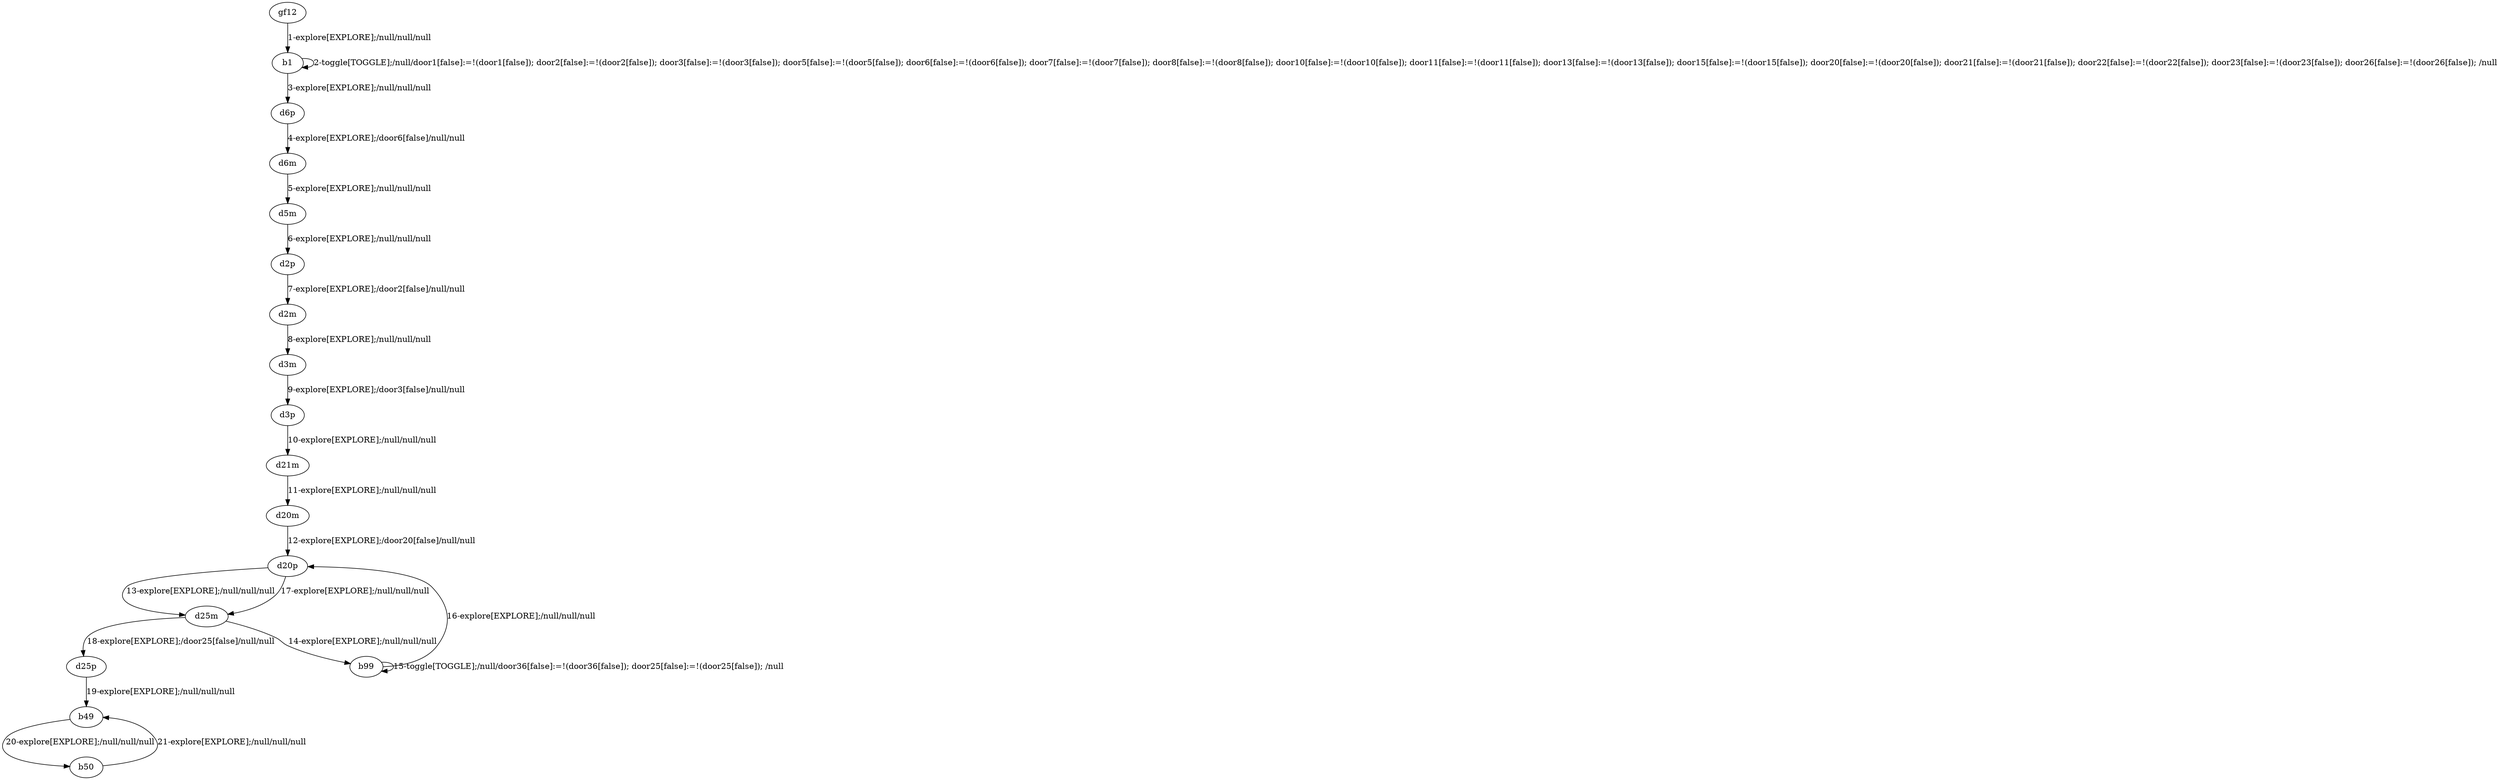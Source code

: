 # Total number of goals covered by this test: 2
# b50 --> b49
# b49 --> b50

digraph g {
"gf12" -> "b1" [label = "1-explore[EXPLORE];/null/null/null"];
"b1" -> "b1" [label = "2-toggle[TOGGLE];/null/door1[false]:=!(door1[false]); door2[false]:=!(door2[false]); door3[false]:=!(door3[false]); door5[false]:=!(door5[false]); door6[false]:=!(door6[false]); door7[false]:=!(door7[false]); door8[false]:=!(door8[false]); door10[false]:=!(door10[false]); door11[false]:=!(door11[false]); door13[false]:=!(door13[false]); door15[false]:=!(door15[false]); door20[false]:=!(door20[false]); door21[false]:=!(door21[false]); door22[false]:=!(door22[false]); door23[false]:=!(door23[false]); door26[false]:=!(door26[false]); /null"];
"b1" -> "d6p" [label = "3-explore[EXPLORE];/null/null/null"];
"d6p" -> "d6m" [label = "4-explore[EXPLORE];/door6[false]/null/null"];
"d6m" -> "d5m" [label = "5-explore[EXPLORE];/null/null/null"];
"d5m" -> "d2p" [label = "6-explore[EXPLORE];/null/null/null"];
"d2p" -> "d2m" [label = "7-explore[EXPLORE];/door2[false]/null/null"];
"d2m" -> "d3m" [label = "8-explore[EXPLORE];/null/null/null"];
"d3m" -> "d3p" [label = "9-explore[EXPLORE];/door3[false]/null/null"];
"d3p" -> "d21m" [label = "10-explore[EXPLORE];/null/null/null"];
"d21m" -> "d20m" [label = "11-explore[EXPLORE];/null/null/null"];
"d20m" -> "d20p" [label = "12-explore[EXPLORE];/door20[false]/null/null"];
"d20p" -> "d25m" [label = "13-explore[EXPLORE];/null/null/null"];
"d25m" -> "b99" [label = "14-explore[EXPLORE];/null/null/null"];
"b99" -> "b99" [label = "15-toggle[TOGGLE];/null/door36[false]:=!(door36[false]); door25[false]:=!(door25[false]); /null"];
"b99" -> "d20p" [label = "16-explore[EXPLORE];/null/null/null"];
"d20p" -> "d25m" [label = "17-explore[EXPLORE];/null/null/null"];
"d25m" -> "d25p" [label = "18-explore[EXPLORE];/door25[false]/null/null"];
"d25p" -> "b49" [label = "19-explore[EXPLORE];/null/null/null"];
"b49" -> "b50" [label = "20-explore[EXPLORE];/null/null/null"];
"b50" -> "b49" [label = "21-explore[EXPLORE];/null/null/null"];
}